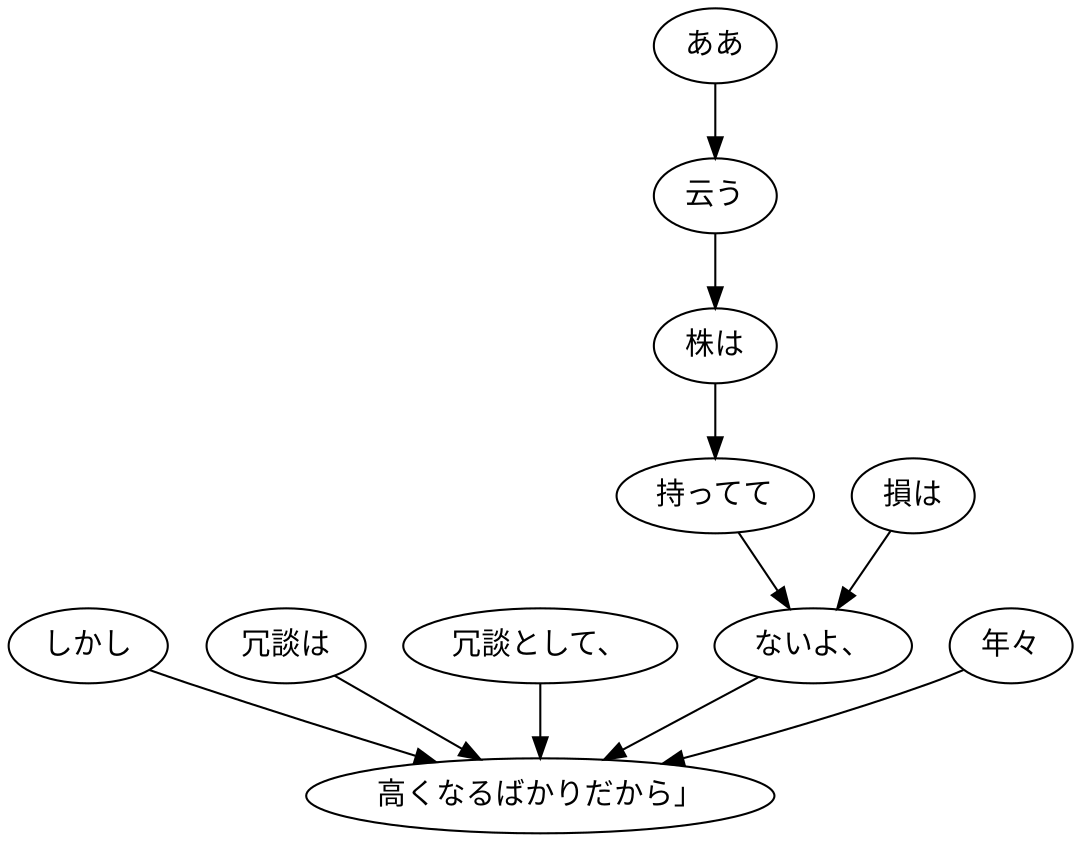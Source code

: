 digraph graph2477 {
	node0 [label="しかし"];
	node1 [label="冗談は"];
	node2 [label="冗談として、"];
	node3 [label="ああ"];
	node4 [label="云う"];
	node5 [label="株は"];
	node6 [label="持ってて"];
	node7 [label="損は"];
	node8 [label="ないよ、"];
	node9 [label="年々"];
	node10 [label="高くなるばかりだから」"];
	node0 -> node10;
	node1 -> node10;
	node2 -> node10;
	node3 -> node4;
	node4 -> node5;
	node5 -> node6;
	node6 -> node8;
	node7 -> node8;
	node8 -> node10;
	node9 -> node10;
}
